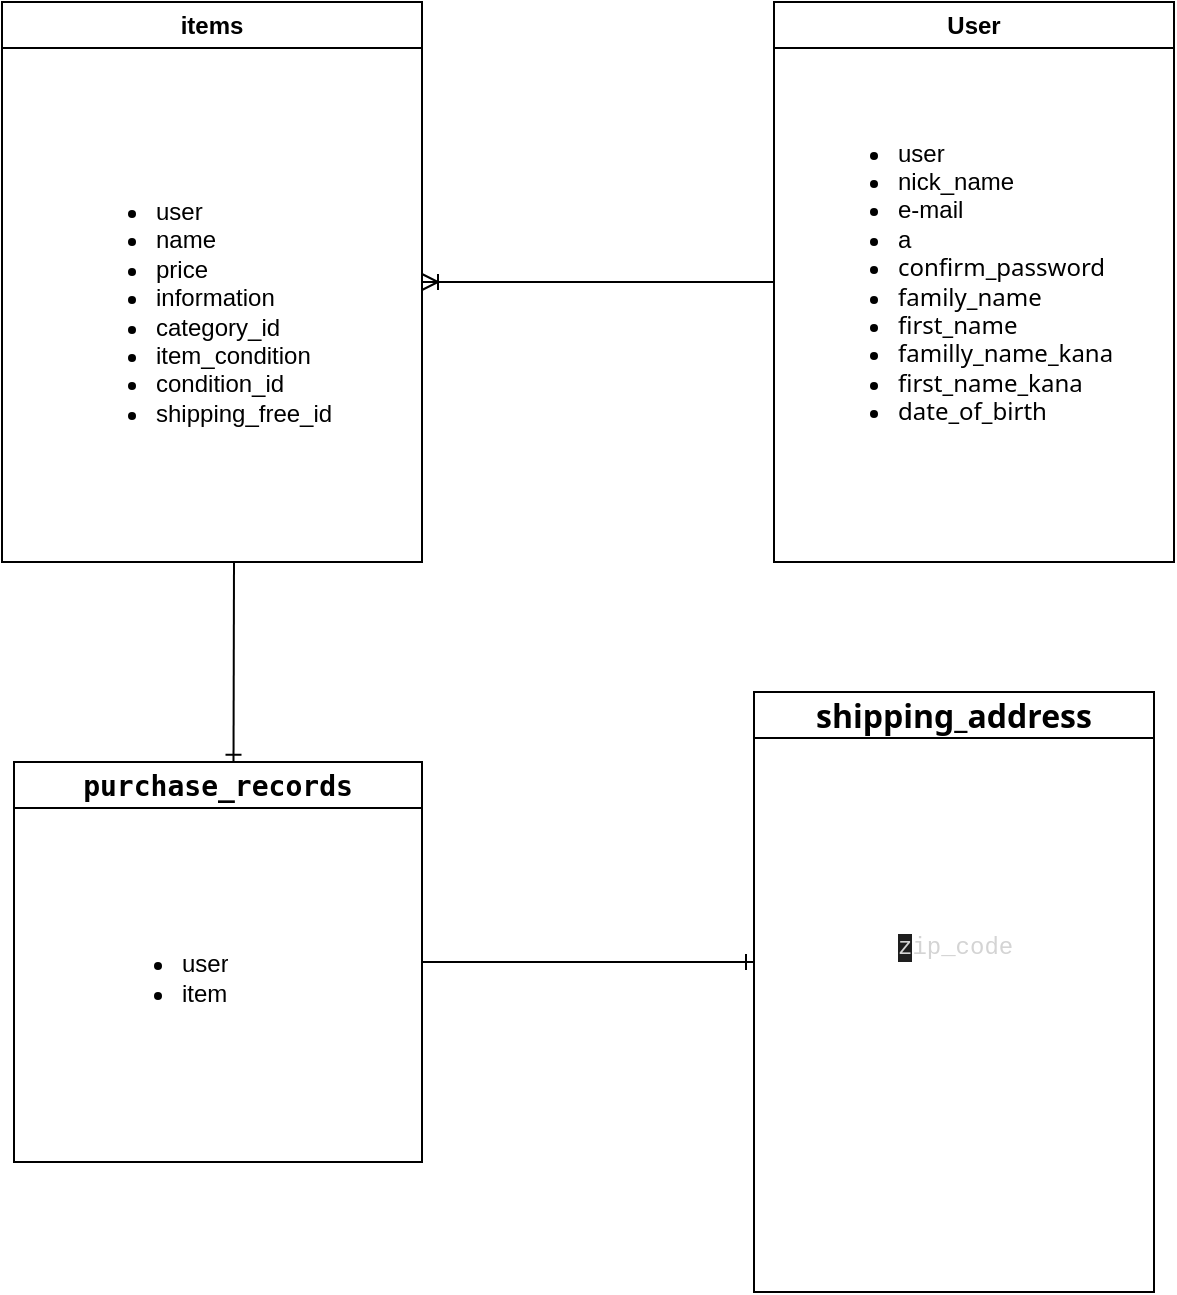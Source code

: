 <mxfile>
    <diagram id="IuNLo57fHtpuhDw_vLGg" name="ページ1">
        <mxGraphModel dx="3703" dy="1537" grid="1" gridSize="10" guides="1" tooltips="1" connect="1" arrows="1" fold="1" page="1" pageScale="1" pageWidth="827" pageHeight="1169" math="0" shadow="0">
            <root>
                <mxCell id="0"/>
                <mxCell id="1" parent="0"/>
                <mxCell id="40" style="edgeStyle=none;html=1;fontSize=12;endArrow=ERone;endFill=0;entryX=0.538;entryY=0.002;entryDx=0;entryDy=0;entryPerimeter=0;" parent="1" target="16" edge="1">
                    <mxGeometry relative="1" as="geometry">
                        <mxPoint x="236" y="530" as="sourcePoint"/>
                        <mxPoint x="236" y="590" as="targetPoint"/>
                    </mxGeometry>
                </mxCell>
                <mxCell id="2" value="items" style="swimlane;whiteSpace=wrap;html=1;" parent="1" vertex="1">
                    <mxGeometry x="120" y="250" width="210" height="280" as="geometry">
                        <mxRectangle x="320" y="100" width="70" height="30" as="alternateBounds"/>
                    </mxGeometry>
                </mxCell>
                <mxCell id="13" value="&lt;ul&gt;&lt;li&gt;&lt;span style=&quot;background-color: initial;&quot;&gt;user&lt;/span&gt;&lt;/li&gt;&lt;li&gt;name&lt;/li&gt;&lt;li&gt;price&lt;/li&gt;&lt;li&gt;information&lt;/li&gt;&lt;li&gt;category_id&lt;/li&gt;&lt;li&gt;item_condition&lt;/li&gt;&lt;li&gt;condition_id&lt;/li&gt;&lt;li&gt;shipping_free_id&lt;/li&gt;&lt;/ul&gt;" style="text;strokeColor=none;fillColor=none;html=1;whiteSpace=wrap;verticalAlign=middle;overflow=hidden;" parent="2" vertex="1">
                    <mxGeometry x="35" y="50" width="140" height="210" as="geometry"/>
                </mxCell>
                <mxCell id="12" style="edgeStyle=none;html=1;exitX=0;exitY=0.5;exitDx=0;exitDy=0;entryX=1;entryY=0.5;entryDx=0;entryDy=0;endArrow=ERoneToMany;endFill=0;" parent="1" source="3" target="2" edge="1">
                    <mxGeometry relative="1" as="geometry"/>
                </mxCell>
                <mxCell id="3" value="User" style="swimlane;whiteSpace=wrap;html=1;" parent="1" vertex="1">
                    <mxGeometry x="506" y="250" width="200" height="280" as="geometry"/>
                </mxCell>
                <mxCell id="15" value="&lt;ul&gt;&lt;li&gt;user&lt;/li&gt;&lt;li&gt;nick_name&lt;/li&gt;&lt;li&gt;e-mail&lt;/li&gt;&lt;li&gt;a&lt;/li&gt;&lt;li&gt;&lt;span style=&quot;font-family: __fkGroteskNeue_598ab8, __fkGroteskNeue_Fallback_598ab8, ui-sans-serif, system-ui, -apple-system, system-ui, &amp;quot;Segoe UI&amp;quot;, Roboto, &amp;quot;Helvetica Neue&amp;quot;, Arial, &amp;quot;Noto Sans&amp;quot;, sans-serif, &amp;quot;Apple Color Emoji&amp;quot;, &amp;quot;Segoe UI Emoji&amp;quot;, &amp;quot;Segoe UI Symbol&amp;quot;, &amp;quot;Noto Color Emoji&amp;quot;;&quot;&gt;confirm_password&lt;/span&gt;&lt;br&gt;&lt;/li&gt;&lt;li&gt;&lt;font face=&quot;__fkGroteskNeue_598ab8, __fkGroteskNeue_Fallback_598ab8, ui-sans-serif, system-ui, -apple-system, system-ui, Segoe UI, Roboto, Helvetica Neue, Arial, Noto Sans, sans-serif, Apple Color Emoji, Segoe UI Emoji, Segoe UI Symbol, Noto Color Emoji&quot;&gt;family_name&lt;/font&gt;&lt;/li&gt;&lt;li&gt;&lt;font face=&quot;__fkGroteskNeue_598ab8, __fkGroteskNeue_Fallback_598ab8, ui-sans-serif, system-ui, -apple-system, system-ui, Segoe UI, Roboto, Helvetica Neue, Arial, Noto Sans, sans-serif, Apple Color Emoji, Segoe UI Emoji, Segoe UI Symbol, Noto Color Emoji&quot;&gt;first_name&lt;/font&gt;&lt;/li&gt;&lt;li&gt;&lt;span style=&quot;font-family: __fkGroteskNeue_598ab8, __fkGroteskNeue_Fallback_598ab8, ui-sans-serif, system-ui, -apple-system, system-ui, &amp;quot;Segoe UI&amp;quot;, Roboto, &amp;quot;Helvetica Neue&amp;quot;, Arial, &amp;quot;Noto Sans&amp;quot;, sans-serif, &amp;quot;Apple Color Emoji&amp;quot;, &amp;quot;Segoe UI Emoji&amp;quot;, &amp;quot;Segoe UI Symbol&amp;quot;, &amp;quot;Noto Color Emoji&amp;quot;;&quot;&gt;familly_name_kana&lt;br&gt;&lt;/span&gt;&lt;/li&gt;&lt;li&gt;&lt;span style=&quot;font-family: __fkGroteskNeue_598ab8, __fkGroteskNeue_Fallback_598ab8, ui-sans-serif, system-ui, -apple-system, system-ui, &amp;quot;Segoe UI&amp;quot;, Roboto, &amp;quot;Helvetica Neue&amp;quot;, Arial, &amp;quot;Noto Sans&amp;quot;, sans-serif, &amp;quot;Apple Color Emoji&amp;quot;, &amp;quot;Segoe UI Emoji&amp;quot;, &amp;quot;Segoe UI Symbol&amp;quot;, &amp;quot;Noto Color Emoji&amp;quot;;&quot;&gt;first_name_kana&lt;/span&gt;&lt;/li&gt;&lt;li&gt;&lt;span style=&quot;font-family: __fkGroteskNeue_598ab8, __fkGroteskNeue_Fallback_598ab8, ui-sans-serif, system-ui, -apple-system, system-ui, &amp;quot;Segoe UI&amp;quot;, Roboto, &amp;quot;Helvetica Neue&amp;quot;, Arial, &amp;quot;Noto Sans&amp;quot;, sans-serif, &amp;quot;Apple Color Emoji&amp;quot;, &amp;quot;Segoe UI Emoji&amp;quot;, &amp;quot;Segoe UI Symbol&amp;quot;, &amp;quot;Noto Color Emoji&amp;quot;;&quot;&gt;date_of_birth&lt;br&gt;&lt;/span&gt;&lt;/li&gt;&lt;/ul&gt;" style="text;strokeColor=none;fillColor=none;html=1;whiteSpace=wrap;verticalAlign=middle;overflow=hidden;" parent="3" vertex="1">
                    <mxGeometry x="20" y="30" width="170" height="220" as="geometry"/>
                </mxCell>
                <mxCell id="43" style="edgeStyle=none;html=1;fontColor=#FFFFFF;endArrow=ERone;endFill=0;" edge="1" parent="1" source="16">
                    <mxGeometry relative="1" as="geometry">
                        <mxPoint x="496" y="730" as="targetPoint"/>
                    </mxGeometry>
                </mxCell>
                <mxCell id="16" value="&lt;span style=&quot;font-family: __berkeleyMono_1826c3, __berkeleyMono_Fallback_1826c3, ui-monospace, SFMono-Regular, monospace; font-size: 14px; font-weight: 550; text-align: left;&quot;&gt;purchase_records&lt;/span&gt;" style="swimlane;whiteSpace=wrap;html=1;" parent="1" vertex="1">
                    <mxGeometry x="126" y="630" width="204" height="200" as="geometry"/>
                </mxCell>
                <mxCell id="38" value="&lt;ul&gt;&lt;li&gt;user&lt;/li&gt;&lt;li&gt;item&lt;/li&gt;&lt;/ul&gt;" style="text;strokeColor=none;fillColor=none;html=1;whiteSpace=wrap;verticalAlign=middle;overflow=hidden;fontSize=12;" parent="16" vertex="1">
                    <mxGeometry x="42" y="62.5" width="120" height="90" as="geometry"/>
                </mxCell>
                <mxCell id="34" value="&lt;span style=&quot;box-sizing: border-box; border: 0px solid rgb(229, 231, 235); --tw-border-spacing-x: 0; --tw-border-spacing-y: 0; --tw-translate-x: 0; --tw-translate-y: 0; --tw-rotate: 0; --tw-skew-x: 0; --tw-skew-y: 0; --tw-scale-x: 1; --tw-scale-y: 1; --tw-pan-x: ; --tw-pan-y: ; --tw-pinch-zoom: ; --tw-scroll-snap-strictness: proximity; --tw-gradient-from-position: ; --tw-gradient-via-position: ; --tw-gradient-to-position: ; --tw-ordinal: ; --tw-slashed-zero: ; --tw-numeric-figure: ; --tw-numeric-spacing: ; --tw-numeric-fraction: ; --tw-ring-inset: ; --tw-ring-offset-width: 0px; --tw-ring-offset-color: #fff; --tw-ring-color: rgba(59,130,246,0.5); --tw-ring-offset-shadow: 0 0 #0000; --tw-ring-shadow: 0 0 #0000; --tw-shadow: 0 0 #0000; --tw-shadow-colored: 0 0 #0000; --tw-blur: ; --tw-brightness: ; --tw-contrast: ; --tw-grayscale: ; --tw-hue-rotate: ; --tw-invert: ; --tw-saturate: ; --tw-sepia: ; --tw-drop-shadow: ; --tw-backdrop-blur: ; --tw-backdrop-brightness: ; --tw-backdrop-contrast: ; --tw-backdrop-grayscale: ; --tw-backdrop-hue-rotate: ; --tw-backdrop-invert: ; --tw-backdrop-opacity: ; --tw-backdrop-saturate: ; --tw-backdrop-sepia: ; --tw-contain-size: ; --tw-contain-layout: ; --tw-contain-paint: ; --tw-contain-style: ; font-weight: 550; font-family: __fkGroteskNeue_598ab8, __fkGroteskNeue_Fallback_598ab8, ui-sans-serif, system-ui, -apple-system, system-ui, &amp;quot;Segoe UI&amp;quot;, Roboto, &amp;quot;Helvetica Neue&amp;quot;, Arial, &amp;quot;Noto Sans&amp;quot;, sans-serif, &amp;quot;Apple Color Emoji&amp;quot;, &amp;quot;Segoe UI Emoji&amp;quot;, &amp;quot;Segoe UI Symbol&amp;quot;, &amp;quot;Noto Color Emoji&amp;quot;; font-size: 16px; text-align: left;&quot;&gt;shipping_address&lt;/span&gt;" style="swimlane;whiteSpace=wrap;html=1;fontSize=12;" parent="1" vertex="1">
                    <mxGeometry x="496" y="595" width="200" height="300" as="geometry"/>
                </mxCell>
                <mxCell id="41" value="&lt;ul&gt;&lt;li&gt;&lt;div style=&quot;color: rgb(212, 212, 212); font-family: Menlo, Monaco, &amp;quot;Courier New&amp;quot;, monospace; line-height: 18px;&quot;&gt;&lt;div style=&quot;&quot;&gt;&lt;span style=&quot;background-color: rgb(30, 30, 30);&quot;&gt;z&lt;/span&gt;ip_code&lt;/div&gt;&lt;/div&gt;&lt;/li&gt;&lt;li&gt;&lt;div style=&quot;&quot;&gt;&lt;span style=&quot;background-color: initial;&quot;&gt;add_city&lt;/span&gt;&lt;/div&gt;&lt;/li&gt;&lt;li&gt;&lt;div style=&quot;&quot;&gt;&lt;span style=&quot;background-color: initial;&quot;&gt;add_street&lt;/span&gt;&lt;/div&gt;&lt;/li&gt;&lt;li&gt;&lt;div style=&quot;&quot;&gt;&lt;span style=&quot;background-color: initial;&quot;&gt;&amp;nbsp;add_building&lt;/span&gt;&lt;/div&gt;&lt;/li&gt;&lt;li&gt;&lt;div style=&quot;&quot;&gt;|&lt;span style=&quot;background-color: initial;&quot;&gt;shipping_name&lt;/span&gt;&lt;/div&gt;&lt;/li&gt;&lt;li&gt;&lt;div style=&quot;&quot;&gt;&lt;span style=&quot;background-color: initial; color: rgb(255, 255, 255); font-family: Helvetica;&quot;&gt;prefectures_id&amp;nbsp;&lt;/span&gt;&lt;/div&gt;&lt;/li&gt;&lt;/ul&gt;" style="text;strokeColor=none;fillColor=none;html=1;whiteSpace=wrap;verticalAlign=middle;overflow=hidden;fontColor=#FFFFFF;" vertex="1" parent="34">
                    <mxGeometry x="30" y="62.5" width="147.5" height="200" as="geometry"/>
                </mxCell>
            </root>
        </mxGraphModel>
    </diagram>
</mxfile>